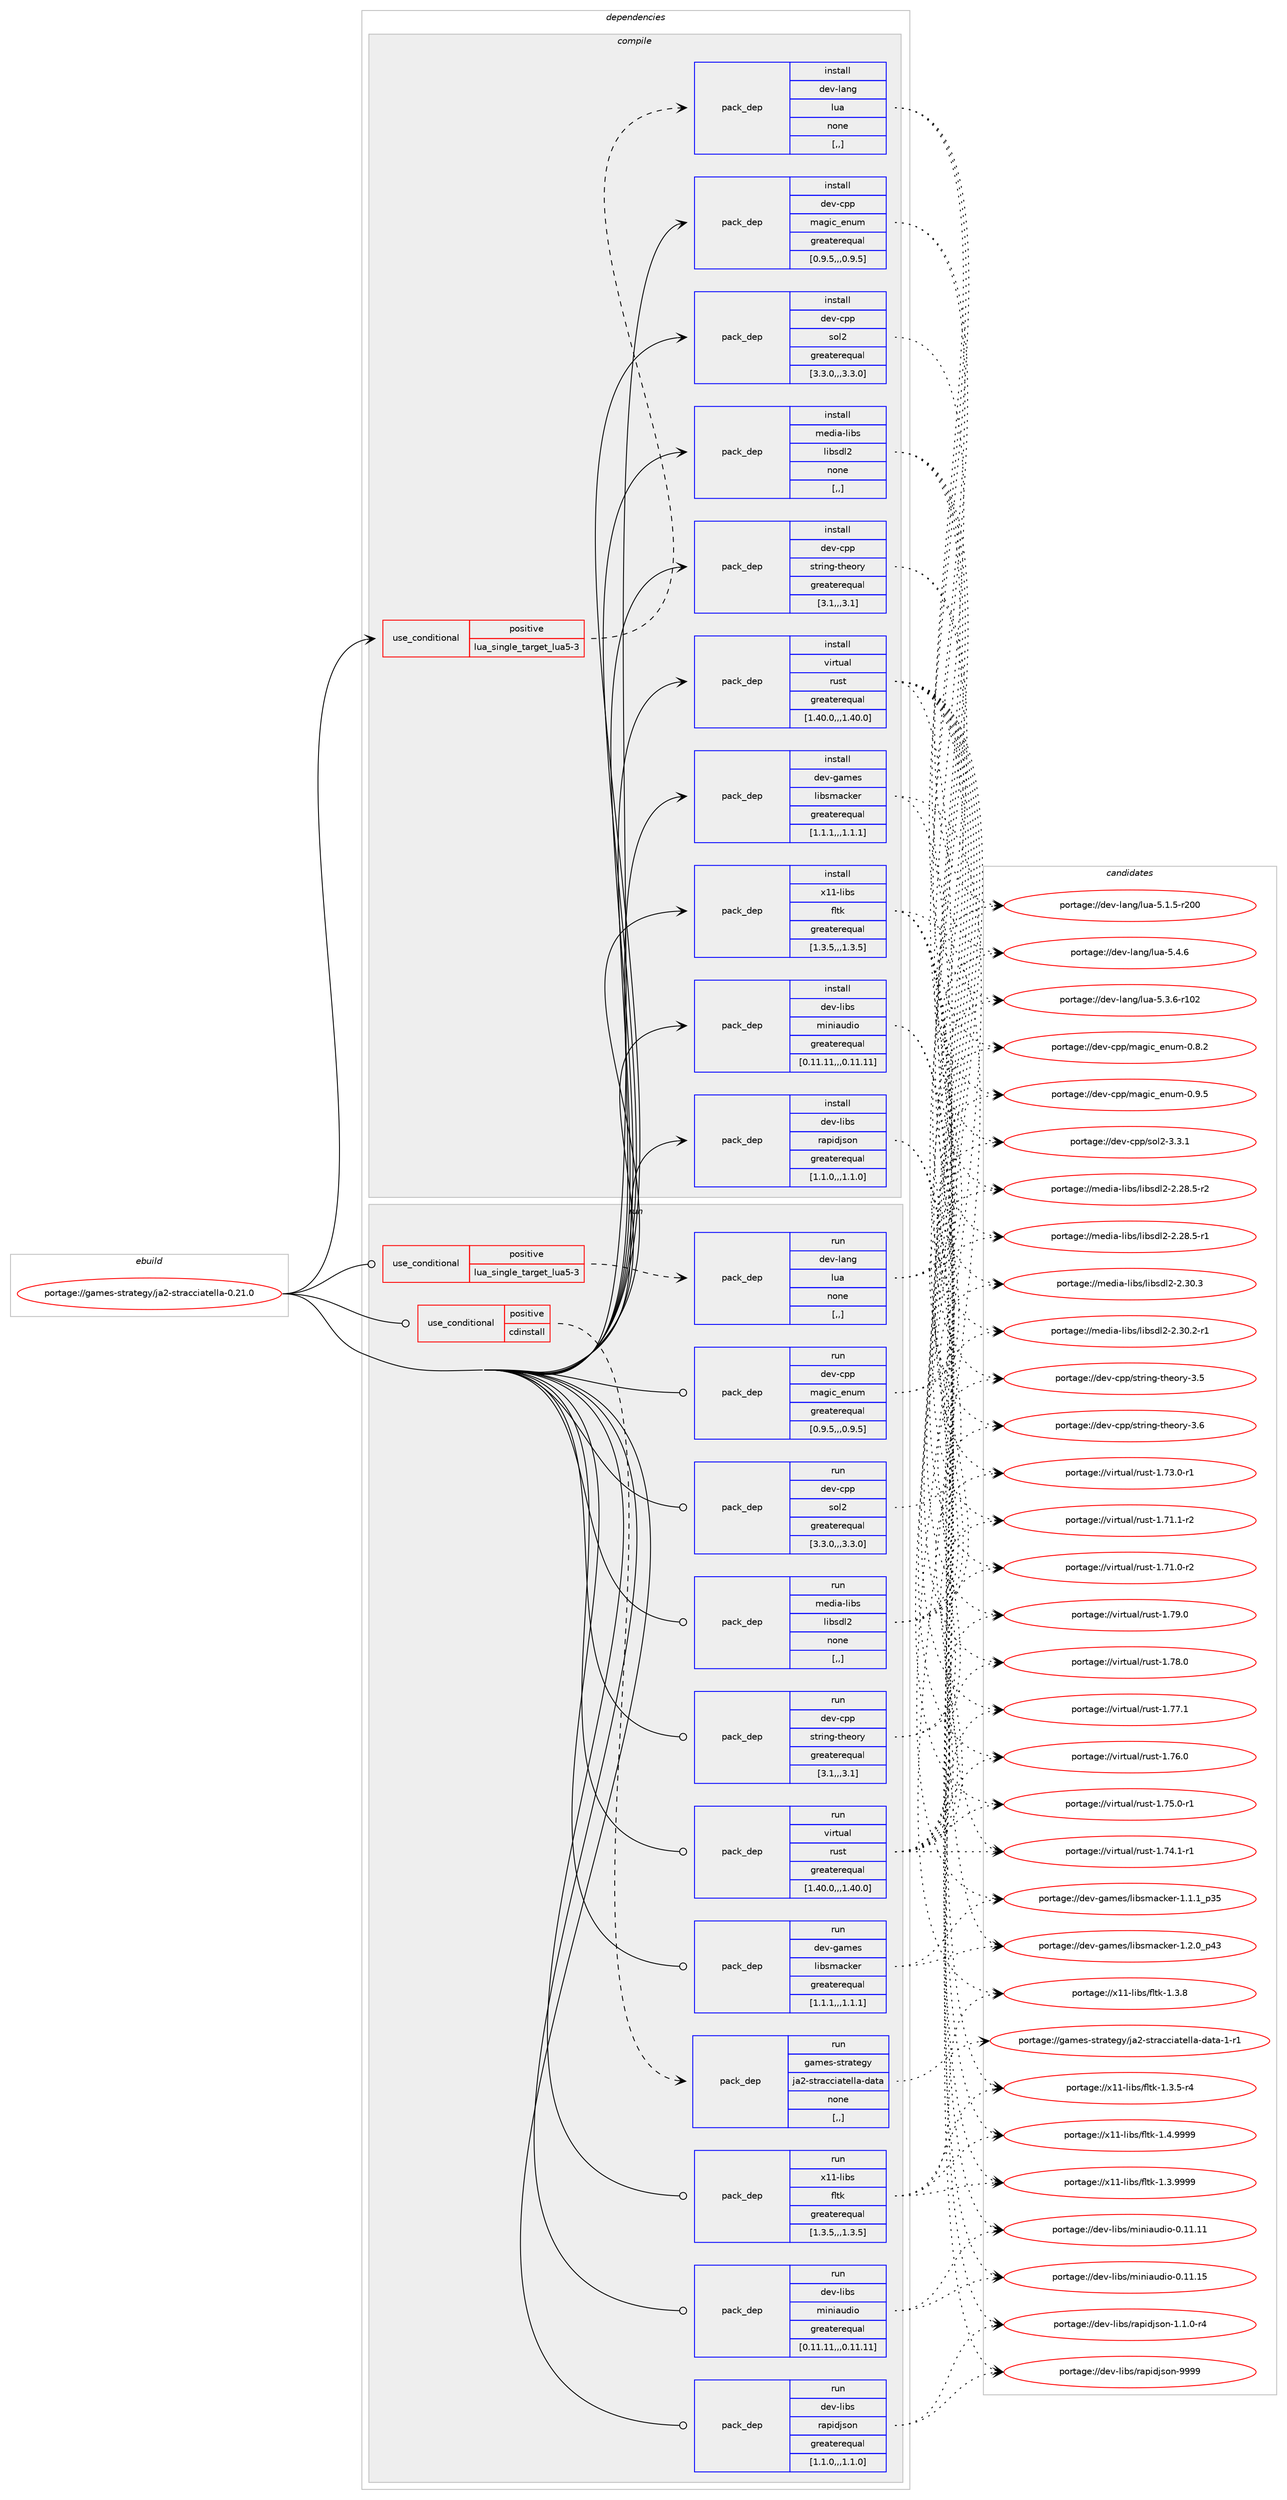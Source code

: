 digraph prolog {

# *************
# Graph options
# *************

newrank=true;
concentrate=true;
compound=true;
graph [rankdir=LR,fontname=Helvetica,fontsize=10,ranksep=1.5];#, ranksep=2.5, nodesep=0.2];
edge  [arrowhead=vee];
node  [fontname=Helvetica,fontsize=10];

# **********
# The ebuild
# **********

subgraph cluster_leftcol {
color=gray;
label=<<i>ebuild</i>>;
id [label="portage://games-strategy/ja2-stracciatella-0.21.0", color=red, width=4, href="../games-strategy/ja2-stracciatella-0.21.0.svg"];
}

# ****************
# The dependencies
# ****************

subgraph cluster_midcol {
color=gray;
label=<<i>dependencies</i>>;
subgraph cluster_compile {
fillcolor="#eeeeee";
style=filled;
label=<<i>compile</i>>;
subgraph cond64853 {
dependency234556 [label=<<TABLE BORDER="0" CELLBORDER="1" CELLSPACING="0" CELLPADDING="4"><TR><TD ROWSPAN="3" CELLPADDING="10">use_conditional</TD></TR><TR><TD>positive</TD></TR><TR><TD>lua_single_target_lua5-3</TD></TR></TABLE>>, shape=none, color=red];
subgraph pack168180 {
dependency234557 [label=<<TABLE BORDER="0" CELLBORDER="1" CELLSPACING="0" CELLPADDING="4" WIDTH="220"><TR><TD ROWSPAN="6" CELLPADDING="30">pack_dep</TD></TR><TR><TD WIDTH="110">install</TD></TR><TR><TD>dev-lang</TD></TR><TR><TD>lua</TD></TR><TR><TD>none</TD></TR><TR><TD>[,,]</TD></TR></TABLE>>, shape=none, color=blue];
}
dependency234556:e -> dependency234557:w [weight=20,style="dashed",arrowhead="vee"];
}
id:e -> dependency234556:w [weight=20,style="solid",arrowhead="vee"];
subgraph pack168181 {
dependency234558 [label=<<TABLE BORDER="0" CELLBORDER="1" CELLSPACING="0" CELLPADDING="4" WIDTH="220"><TR><TD ROWSPAN="6" CELLPADDING="30">pack_dep</TD></TR><TR><TD WIDTH="110">install</TD></TR><TR><TD>dev-cpp</TD></TR><TR><TD>magic_enum</TD></TR><TR><TD>greaterequal</TD></TR><TR><TD>[0.9.5,,,0.9.5]</TD></TR></TABLE>>, shape=none, color=blue];
}
id:e -> dependency234558:w [weight=20,style="solid",arrowhead="vee"];
subgraph pack168182 {
dependency234559 [label=<<TABLE BORDER="0" CELLBORDER="1" CELLSPACING="0" CELLPADDING="4" WIDTH="220"><TR><TD ROWSPAN="6" CELLPADDING="30">pack_dep</TD></TR><TR><TD WIDTH="110">install</TD></TR><TR><TD>dev-cpp</TD></TR><TR><TD>sol2</TD></TR><TR><TD>greaterequal</TD></TR><TR><TD>[3.3.0,,,3.3.0]</TD></TR></TABLE>>, shape=none, color=blue];
}
id:e -> dependency234559:w [weight=20,style="solid",arrowhead="vee"];
subgraph pack168183 {
dependency234560 [label=<<TABLE BORDER="0" CELLBORDER="1" CELLSPACING="0" CELLPADDING="4" WIDTH="220"><TR><TD ROWSPAN="6" CELLPADDING="30">pack_dep</TD></TR><TR><TD WIDTH="110">install</TD></TR><TR><TD>dev-cpp</TD></TR><TR><TD>string-theory</TD></TR><TR><TD>greaterequal</TD></TR><TR><TD>[3.1,,,3.1]</TD></TR></TABLE>>, shape=none, color=blue];
}
id:e -> dependency234560:w [weight=20,style="solid",arrowhead="vee"];
subgraph pack168184 {
dependency234561 [label=<<TABLE BORDER="0" CELLBORDER="1" CELLSPACING="0" CELLPADDING="4" WIDTH="220"><TR><TD ROWSPAN="6" CELLPADDING="30">pack_dep</TD></TR><TR><TD WIDTH="110">install</TD></TR><TR><TD>dev-games</TD></TR><TR><TD>libsmacker</TD></TR><TR><TD>greaterequal</TD></TR><TR><TD>[1.1.1,,,1.1.1]</TD></TR></TABLE>>, shape=none, color=blue];
}
id:e -> dependency234561:w [weight=20,style="solid",arrowhead="vee"];
subgraph pack168185 {
dependency234562 [label=<<TABLE BORDER="0" CELLBORDER="1" CELLSPACING="0" CELLPADDING="4" WIDTH="220"><TR><TD ROWSPAN="6" CELLPADDING="30">pack_dep</TD></TR><TR><TD WIDTH="110">install</TD></TR><TR><TD>dev-libs</TD></TR><TR><TD>miniaudio</TD></TR><TR><TD>greaterequal</TD></TR><TR><TD>[0.11.11,,,0.11.11]</TD></TR></TABLE>>, shape=none, color=blue];
}
id:e -> dependency234562:w [weight=20,style="solid",arrowhead="vee"];
subgraph pack168186 {
dependency234563 [label=<<TABLE BORDER="0" CELLBORDER="1" CELLSPACING="0" CELLPADDING="4" WIDTH="220"><TR><TD ROWSPAN="6" CELLPADDING="30">pack_dep</TD></TR><TR><TD WIDTH="110">install</TD></TR><TR><TD>dev-libs</TD></TR><TR><TD>rapidjson</TD></TR><TR><TD>greaterequal</TD></TR><TR><TD>[1.1.0,,,1.1.0]</TD></TR></TABLE>>, shape=none, color=blue];
}
id:e -> dependency234563:w [weight=20,style="solid",arrowhead="vee"];
subgraph pack168187 {
dependency234564 [label=<<TABLE BORDER="0" CELLBORDER="1" CELLSPACING="0" CELLPADDING="4" WIDTH="220"><TR><TD ROWSPAN="6" CELLPADDING="30">pack_dep</TD></TR><TR><TD WIDTH="110">install</TD></TR><TR><TD>media-libs</TD></TR><TR><TD>libsdl2</TD></TR><TR><TD>none</TD></TR><TR><TD>[,,]</TD></TR></TABLE>>, shape=none, color=blue];
}
id:e -> dependency234564:w [weight=20,style="solid",arrowhead="vee"];
subgraph pack168188 {
dependency234565 [label=<<TABLE BORDER="0" CELLBORDER="1" CELLSPACING="0" CELLPADDING="4" WIDTH="220"><TR><TD ROWSPAN="6" CELLPADDING="30">pack_dep</TD></TR><TR><TD WIDTH="110">install</TD></TR><TR><TD>virtual</TD></TR><TR><TD>rust</TD></TR><TR><TD>greaterequal</TD></TR><TR><TD>[1.40.0,,,1.40.0]</TD></TR></TABLE>>, shape=none, color=blue];
}
id:e -> dependency234565:w [weight=20,style="solid",arrowhead="vee"];
subgraph pack168189 {
dependency234566 [label=<<TABLE BORDER="0" CELLBORDER="1" CELLSPACING="0" CELLPADDING="4" WIDTH="220"><TR><TD ROWSPAN="6" CELLPADDING="30">pack_dep</TD></TR><TR><TD WIDTH="110">install</TD></TR><TR><TD>x11-libs</TD></TR><TR><TD>fltk</TD></TR><TR><TD>greaterequal</TD></TR><TR><TD>[1.3.5,,,1.3.5]</TD></TR></TABLE>>, shape=none, color=blue];
}
id:e -> dependency234566:w [weight=20,style="solid",arrowhead="vee"];
}
subgraph cluster_compileandrun {
fillcolor="#eeeeee";
style=filled;
label=<<i>compile and run</i>>;
}
subgraph cluster_run {
fillcolor="#eeeeee";
style=filled;
label=<<i>run</i>>;
subgraph cond64854 {
dependency234567 [label=<<TABLE BORDER="0" CELLBORDER="1" CELLSPACING="0" CELLPADDING="4"><TR><TD ROWSPAN="3" CELLPADDING="10">use_conditional</TD></TR><TR><TD>positive</TD></TR><TR><TD>cdinstall</TD></TR></TABLE>>, shape=none, color=red];
subgraph pack168190 {
dependency234568 [label=<<TABLE BORDER="0" CELLBORDER="1" CELLSPACING="0" CELLPADDING="4" WIDTH="220"><TR><TD ROWSPAN="6" CELLPADDING="30">pack_dep</TD></TR><TR><TD WIDTH="110">run</TD></TR><TR><TD>games-strategy</TD></TR><TR><TD>ja2-stracciatella-data</TD></TR><TR><TD>none</TD></TR><TR><TD>[,,]</TD></TR></TABLE>>, shape=none, color=blue];
}
dependency234567:e -> dependency234568:w [weight=20,style="dashed",arrowhead="vee"];
}
id:e -> dependency234567:w [weight=20,style="solid",arrowhead="odot"];
subgraph cond64855 {
dependency234569 [label=<<TABLE BORDER="0" CELLBORDER="1" CELLSPACING="0" CELLPADDING="4"><TR><TD ROWSPAN="3" CELLPADDING="10">use_conditional</TD></TR><TR><TD>positive</TD></TR><TR><TD>lua_single_target_lua5-3</TD></TR></TABLE>>, shape=none, color=red];
subgraph pack168191 {
dependency234570 [label=<<TABLE BORDER="0" CELLBORDER="1" CELLSPACING="0" CELLPADDING="4" WIDTH="220"><TR><TD ROWSPAN="6" CELLPADDING="30">pack_dep</TD></TR><TR><TD WIDTH="110">run</TD></TR><TR><TD>dev-lang</TD></TR><TR><TD>lua</TD></TR><TR><TD>none</TD></TR><TR><TD>[,,]</TD></TR></TABLE>>, shape=none, color=blue];
}
dependency234569:e -> dependency234570:w [weight=20,style="dashed",arrowhead="vee"];
}
id:e -> dependency234569:w [weight=20,style="solid",arrowhead="odot"];
subgraph pack168192 {
dependency234571 [label=<<TABLE BORDER="0" CELLBORDER="1" CELLSPACING="0" CELLPADDING="4" WIDTH="220"><TR><TD ROWSPAN="6" CELLPADDING="30">pack_dep</TD></TR><TR><TD WIDTH="110">run</TD></TR><TR><TD>dev-cpp</TD></TR><TR><TD>magic_enum</TD></TR><TR><TD>greaterequal</TD></TR><TR><TD>[0.9.5,,,0.9.5]</TD></TR></TABLE>>, shape=none, color=blue];
}
id:e -> dependency234571:w [weight=20,style="solid",arrowhead="odot"];
subgraph pack168193 {
dependency234572 [label=<<TABLE BORDER="0" CELLBORDER="1" CELLSPACING="0" CELLPADDING="4" WIDTH="220"><TR><TD ROWSPAN="6" CELLPADDING="30">pack_dep</TD></TR><TR><TD WIDTH="110">run</TD></TR><TR><TD>dev-cpp</TD></TR><TR><TD>sol2</TD></TR><TR><TD>greaterequal</TD></TR><TR><TD>[3.3.0,,,3.3.0]</TD></TR></TABLE>>, shape=none, color=blue];
}
id:e -> dependency234572:w [weight=20,style="solid",arrowhead="odot"];
subgraph pack168194 {
dependency234573 [label=<<TABLE BORDER="0" CELLBORDER="1" CELLSPACING="0" CELLPADDING="4" WIDTH="220"><TR><TD ROWSPAN="6" CELLPADDING="30">pack_dep</TD></TR><TR><TD WIDTH="110">run</TD></TR><TR><TD>dev-cpp</TD></TR><TR><TD>string-theory</TD></TR><TR><TD>greaterequal</TD></TR><TR><TD>[3.1,,,3.1]</TD></TR></TABLE>>, shape=none, color=blue];
}
id:e -> dependency234573:w [weight=20,style="solid",arrowhead="odot"];
subgraph pack168195 {
dependency234574 [label=<<TABLE BORDER="0" CELLBORDER="1" CELLSPACING="0" CELLPADDING="4" WIDTH="220"><TR><TD ROWSPAN="6" CELLPADDING="30">pack_dep</TD></TR><TR><TD WIDTH="110">run</TD></TR><TR><TD>dev-games</TD></TR><TR><TD>libsmacker</TD></TR><TR><TD>greaterequal</TD></TR><TR><TD>[1.1.1,,,1.1.1]</TD></TR></TABLE>>, shape=none, color=blue];
}
id:e -> dependency234574:w [weight=20,style="solid",arrowhead="odot"];
subgraph pack168196 {
dependency234575 [label=<<TABLE BORDER="0" CELLBORDER="1" CELLSPACING="0" CELLPADDING="4" WIDTH="220"><TR><TD ROWSPAN="6" CELLPADDING="30">pack_dep</TD></TR><TR><TD WIDTH="110">run</TD></TR><TR><TD>dev-libs</TD></TR><TR><TD>miniaudio</TD></TR><TR><TD>greaterequal</TD></TR><TR><TD>[0.11.11,,,0.11.11]</TD></TR></TABLE>>, shape=none, color=blue];
}
id:e -> dependency234575:w [weight=20,style="solid",arrowhead="odot"];
subgraph pack168197 {
dependency234576 [label=<<TABLE BORDER="0" CELLBORDER="1" CELLSPACING="0" CELLPADDING="4" WIDTH="220"><TR><TD ROWSPAN="6" CELLPADDING="30">pack_dep</TD></TR><TR><TD WIDTH="110">run</TD></TR><TR><TD>dev-libs</TD></TR><TR><TD>rapidjson</TD></TR><TR><TD>greaterequal</TD></TR><TR><TD>[1.1.0,,,1.1.0]</TD></TR></TABLE>>, shape=none, color=blue];
}
id:e -> dependency234576:w [weight=20,style="solid",arrowhead="odot"];
subgraph pack168198 {
dependency234577 [label=<<TABLE BORDER="0" CELLBORDER="1" CELLSPACING="0" CELLPADDING="4" WIDTH="220"><TR><TD ROWSPAN="6" CELLPADDING="30">pack_dep</TD></TR><TR><TD WIDTH="110">run</TD></TR><TR><TD>media-libs</TD></TR><TR><TD>libsdl2</TD></TR><TR><TD>none</TD></TR><TR><TD>[,,]</TD></TR></TABLE>>, shape=none, color=blue];
}
id:e -> dependency234577:w [weight=20,style="solid",arrowhead="odot"];
subgraph pack168199 {
dependency234578 [label=<<TABLE BORDER="0" CELLBORDER="1" CELLSPACING="0" CELLPADDING="4" WIDTH="220"><TR><TD ROWSPAN="6" CELLPADDING="30">pack_dep</TD></TR><TR><TD WIDTH="110">run</TD></TR><TR><TD>virtual</TD></TR><TR><TD>rust</TD></TR><TR><TD>greaterequal</TD></TR><TR><TD>[1.40.0,,,1.40.0]</TD></TR></TABLE>>, shape=none, color=blue];
}
id:e -> dependency234578:w [weight=20,style="solid",arrowhead="odot"];
subgraph pack168200 {
dependency234579 [label=<<TABLE BORDER="0" CELLBORDER="1" CELLSPACING="0" CELLPADDING="4" WIDTH="220"><TR><TD ROWSPAN="6" CELLPADDING="30">pack_dep</TD></TR><TR><TD WIDTH="110">run</TD></TR><TR><TD>x11-libs</TD></TR><TR><TD>fltk</TD></TR><TR><TD>greaterequal</TD></TR><TR><TD>[1.3.5,,,1.3.5]</TD></TR></TABLE>>, shape=none, color=blue];
}
id:e -> dependency234579:w [weight=20,style="solid",arrowhead="odot"];
}
}

# **************
# The candidates
# **************

subgraph cluster_choices {
rank=same;
color=gray;
label=<<i>candidates</i>>;

subgraph choice168180 {
color=black;
nodesep=1;
choice10010111845108971101034710811797455346524654 [label="portage://dev-lang/lua-5.4.6", color=red, width=4,href="../dev-lang/lua-5.4.6.svg"];
choice1001011184510897110103471081179745534651465445114494850 [label="portage://dev-lang/lua-5.3.6-r102", color=red, width=4,href="../dev-lang/lua-5.3.6-r102.svg"];
choice1001011184510897110103471081179745534649465345114504848 [label="portage://dev-lang/lua-5.1.5-r200", color=red, width=4,href="../dev-lang/lua-5.1.5-r200.svg"];
dependency234557:e -> choice10010111845108971101034710811797455346524654:w [style=dotted,weight="100"];
dependency234557:e -> choice1001011184510897110103471081179745534651465445114494850:w [style=dotted,weight="100"];
dependency234557:e -> choice1001011184510897110103471081179745534649465345114504848:w [style=dotted,weight="100"];
}
subgraph choice168181 {
color=black;
nodesep=1;
choice100101118459911211247109971031059995101110117109454846574653 [label="portage://dev-cpp/magic_enum-0.9.5", color=red, width=4,href="../dev-cpp/magic_enum-0.9.5.svg"];
choice100101118459911211247109971031059995101110117109454846564650 [label="portage://dev-cpp/magic_enum-0.8.2", color=red, width=4,href="../dev-cpp/magic_enum-0.8.2.svg"];
dependency234558:e -> choice100101118459911211247109971031059995101110117109454846574653:w [style=dotted,weight="100"];
dependency234558:e -> choice100101118459911211247109971031059995101110117109454846564650:w [style=dotted,weight="100"];
}
subgraph choice168182 {
color=black;
nodesep=1;
choice10010111845991121124711511110850455146514649 [label="portage://dev-cpp/sol2-3.3.1", color=red, width=4,href="../dev-cpp/sol2-3.3.1.svg"];
dependency234559:e -> choice10010111845991121124711511110850455146514649:w [style=dotted,weight="100"];
}
subgraph choice168183 {
color=black;
nodesep=1;
choice1001011184599112112471151161141051101034511610410111111412145514654 [label="portage://dev-cpp/string-theory-3.6", color=red, width=4,href="../dev-cpp/string-theory-3.6.svg"];
choice1001011184599112112471151161141051101034511610410111111412145514653 [label="portage://dev-cpp/string-theory-3.5", color=red, width=4,href="../dev-cpp/string-theory-3.5.svg"];
dependency234560:e -> choice1001011184599112112471151161141051101034511610410111111412145514654:w [style=dotted,weight="100"];
dependency234560:e -> choice1001011184599112112471151161141051101034511610410111111412145514653:w [style=dotted,weight="100"];
}
subgraph choice168184 {
color=black;
nodesep=1;
choice100101118451039710910111547108105981151099799107101114454946504648951125251 [label="portage://dev-games/libsmacker-1.2.0_p43", color=red, width=4,href="../dev-games/libsmacker-1.2.0_p43.svg"];
choice100101118451039710910111547108105981151099799107101114454946494649951125153 [label="portage://dev-games/libsmacker-1.1.1_p35", color=red, width=4,href="../dev-games/libsmacker-1.1.1_p35.svg"];
dependency234561:e -> choice100101118451039710910111547108105981151099799107101114454946504648951125251:w [style=dotted,weight="100"];
dependency234561:e -> choice100101118451039710910111547108105981151099799107101114454946494649951125153:w [style=dotted,weight="100"];
}
subgraph choice168185 {
color=black;
nodesep=1;
choice100101118451081059811547109105110105971171001051114548464949464953 [label="portage://dev-libs/miniaudio-0.11.15", color=red, width=4,href="../dev-libs/miniaudio-0.11.15.svg"];
choice100101118451081059811547109105110105971171001051114548464949464949 [label="portage://dev-libs/miniaudio-0.11.11", color=red, width=4,href="../dev-libs/miniaudio-0.11.11.svg"];
dependency234562:e -> choice100101118451081059811547109105110105971171001051114548464949464953:w [style=dotted,weight="100"];
dependency234562:e -> choice100101118451081059811547109105110105971171001051114548464949464949:w [style=dotted,weight="100"];
}
subgraph choice168186 {
color=black;
nodesep=1;
choice100101118451081059811547114971121051001061151111104557575757 [label="portage://dev-libs/rapidjson-9999", color=red, width=4,href="../dev-libs/rapidjson-9999.svg"];
choice100101118451081059811547114971121051001061151111104549464946484511452 [label="portage://dev-libs/rapidjson-1.1.0-r4", color=red, width=4,href="../dev-libs/rapidjson-1.1.0-r4.svg"];
dependency234563:e -> choice100101118451081059811547114971121051001061151111104557575757:w [style=dotted,weight="100"];
dependency234563:e -> choice100101118451081059811547114971121051001061151111104549464946484511452:w [style=dotted,weight="100"];
}
subgraph choice168187 {
color=black;
nodesep=1;
choice10910110010597451081059811547108105981151001085045504651484651 [label="portage://media-libs/libsdl2-2.30.3", color=red, width=4,href="../media-libs/libsdl2-2.30.3.svg"];
choice109101100105974510810598115471081059811510010850455046514846504511449 [label="portage://media-libs/libsdl2-2.30.2-r1", color=red, width=4,href="../media-libs/libsdl2-2.30.2-r1.svg"];
choice109101100105974510810598115471081059811510010850455046505646534511450 [label="portage://media-libs/libsdl2-2.28.5-r2", color=red, width=4,href="../media-libs/libsdl2-2.28.5-r2.svg"];
choice109101100105974510810598115471081059811510010850455046505646534511449 [label="portage://media-libs/libsdl2-2.28.5-r1", color=red, width=4,href="../media-libs/libsdl2-2.28.5-r1.svg"];
dependency234564:e -> choice10910110010597451081059811547108105981151001085045504651484651:w [style=dotted,weight="100"];
dependency234564:e -> choice109101100105974510810598115471081059811510010850455046514846504511449:w [style=dotted,weight="100"];
dependency234564:e -> choice109101100105974510810598115471081059811510010850455046505646534511450:w [style=dotted,weight="100"];
dependency234564:e -> choice109101100105974510810598115471081059811510010850455046505646534511449:w [style=dotted,weight="100"];
}
subgraph choice168188 {
color=black;
nodesep=1;
choice118105114116117971084711411711511645494655574648 [label="portage://virtual/rust-1.79.0", color=red, width=4,href="../virtual/rust-1.79.0.svg"];
choice118105114116117971084711411711511645494655564648 [label="portage://virtual/rust-1.78.0", color=red, width=4,href="../virtual/rust-1.78.0.svg"];
choice118105114116117971084711411711511645494655554649 [label="portage://virtual/rust-1.77.1", color=red, width=4,href="../virtual/rust-1.77.1.svg"];
choice118105114116117971084711411711511645494655544648 [label="portage://virtual/rust-1.76.0", color=red, width=4,href="../virtual/rust-1.76.0.svg"];
choice1181051141161179710847114117115116454946555346484511449 [label="portage://virtual/rust-1.75.0-r1", color=red, width=4,href="../virtual/rust-1.75.0-r1.svg"];
choice1181051141161179710847114117115116454946555246494511449 [label="portage://virtual/rust-1.74.1-r1", color=red, width=4,href="../virtual/rust-1.74.1-r1.svg"];
choice1181051141161179710847114117115116454946555146484511449 [label="portage://virtual/rust-1.73.0-r1", color=red, width=4,href="../virtual/rust-1.73.0-r1.svg"];
choice1181051141161179710847114117115116454946554946494511450 [label="portage://virtual/rust-1.71.1-r2", color=red, width=4,href="../virtual/rust-1.71.1-r2.svg"];
choice1181051141161179710847114117115116454946554946484511450 [label="portage://virtual/rust-1.71.0-r2", color=red, width=4,href="../virtual/rust-1.71.0-r2.svg"];
dependency234565:e -> choice118105114116117971084711411711511645494655574648:w [style=dotted,weight="100"];
dependency234565:e -> choice118105114116117971084711411711511645494655564648:w [style=dotted,weight="100"];
dependency234565:e -> choice118105114116117971084711411711511645494655554649:w [style=dotted,weight="100"];
dependency234565:e -> choice118105114116117971084711411711511645494655544648:w [style=dotted,weight="100"];
dependency234565:e -> choice1181051141161179710847114117115116454946555346484511449:w [style=dotted,weight="100"];
dependency234565:e -> choice1181051141161179710847114117115116454946555246494511449:w [style=dotted,weight="100"];
dependency234565:e -> choice1181051141161179710847114117115116454946555146484511449:w [style=dotted,weight="100"];
dependency234565:e -> choice1181051141161179710847114117115116454946554946494511450:w [style=dotted,weight="100"];
dependency234565:e -> choice1181051141161179710847114117115116454946554946484511450:w [style=dotted,weight="100"];
}
subgraph choice168189 {
color=black;
nodesep=1;
choice1204949451081059811547102108116107454946524657575757 [label="portage://x11-libs/fltk-1.4.9999", color=red, width=4,href="../x11-libs/fltk-1.4.9999.svg"];
choice1204949451081059811547102108116107454946514657575757 [label="portage://x11-libs/fltk-1.3.9999", color=red, width=4,href="../x11-libs/fltk-1.3.9999.svg"];
choice1204949451081059811547102108116107454946514656 [label="portage://x11-libs/fltk-1.3.8", color=red, width=4,href="../x11-libs/fltk-1.3.8.svg"];
choice12049494510810598115471021081161074549465146534511452 [label="portage://x11-libs/fltk-1.3.5-r4", color=red, width=4,href="../x11-libs/fltk-1.3.5-r4.svg"];
dependency234566:e -> choice1204949451081059811547102108116107454946524657575757:w [style=dotted,weight="100"];
dependency234566:e -> choice1204949451081059811547102108116107454946514657575757:w [style=dotted,weight="100"];
dependency234566:e -> choice1204949451081059811547102108116107454946514656:w [style=dotted,weight="100"];
dependency234566:e -> choice12049494510810598115471021081161074549465146534511452:w [style=dotted,weight="100"];
}
subgraph choice168190 {
color=black;
nodesep=1;
choice10397109101115451151161149711610110312147106975045115116114979999105971161011081089745100971169745494511449 [label="portage://games-strategy/ja2-stracciatella-data-1-r1", color=red, width=4,href="../games-strategy/ja2-stracciatella-data-1-r1.svg"];
dependency234568:e -> choice10397109101115451151161149711610110312147106975045115116114979999105971161011081089745100971169745494511449:w [style=dotted,weight="100"];
}
subgraph choice168191 {
color=black;
nodesep=1;
choice10010111845108971101034710811797455346524654 [label="portage://dev-lang/lua-5.4.6", color=red, width=4,href="../dev-lang/lua-5.4.6.svg"];
choice1001011184510897110103471081179745534651465445114494850 [label="portage://dev-lang/lua-5.3.6-r102", color=red, width=4,href="../dev-lang/lua-5.3.6-r102.svg"];
choice1001011184510897110103471081179745534649465345114504848 [label="portage://dev-lang/lua-5.1.5-r200", color=red, width=4,href="../dev-lang/lua-5.1.5-r200.svg"];
dependency234570:e -> choice10010111845108971101034710811797455346524654:w [style=dotted,weight="100"];
dependency234570:e -> choice1001011184510897110103471081179745534651465445114494850:w [style=dotted,weight="100"];
dependency234570:e -> choice1001011184510897110103471081179745534649465345114504848:w [style=dotted,weight="100"];
}
subgraph choice168192 {
color=black;
nodesep=1;
choice100101118459911211247109971031059995101110117109454846574653 [label="portage://dev-cpp/magic_enum-0.9.5", color=red, width=4,href="../dev-cpp/magic_enum-0.9.5.svg"];
choice100101118459911211247109971031059995101110117109454846564650 [label="portage://dev-cpp/magic_enum-0.8.2", color=red, width=4,href="../dev-cpp/magic_enum-0.8.2.svg"];
dependency234571:e -> choice100101118459911211247109971031059995101110117109454846574653:w [style=dotted,weight="100"];
dependency234571:e -> choice100101118459911211247109971031059995101110117109454846564650:w [style=dotted,weight="100"];
}
subgraph choice168193 {
color=black;
nodesep=1;
choice10010111845991121124711511110850455146514649 [label="portage://dev-cpp/sol2-3.3.1", color=red, width=4,href="../dev-cpp/sol2-3.3.1.svg"];
dependency234572:e -> choice10010111845991121124711511110850455146514649:w [style=dotted,weight="100"];
}
subgraph choice168194 {
color=black;
nodesep=1;
choice1001011184599112112471151161141051101034511610410111111412145514654 [label="portage://dev-cpp/string-theory-3.6", color=red, width=4,href="../dev-cpp/string-theory-3.6.svg"];
choice1001011184599112112471151161141051101034511610410111111412145514653 [label="portage://dev-cpp/string-theory-3.5", color=red, width=4,href="../dev-cpp/string-theory-3.5.svg"];
dependency234573:e -> choice1001011184599112112471151161141051101034511610410111111412145514654:w [style=dotted,weight="100"];
dependency234573:e -> choice1001011184599112112471151161141051101034511610410111111412145514653:w [style=dotted,weight="100"];
}
subgraph choice168195 {
color=black;
nodesep=1;
choice100101118451039710910111547108105981151099799107101114454946504648951125251 [label="portage://dev-games/libsmacker-1.2.0_p43", color=red, width=4,href="../dev-games/libsmacker-1.2.0_p43.svg"];
choice100101118451039710910111547108105981151099799107101114454946494649951125153 [label="portage://dev-games/libsmacker-1.1.1_p35", color=red, width=4,href="../dev-games/libsmacker-1.1.1_p35.svg"];
dependency234574:e -> choice100101118451039710910111547108105981151099799107101114454946504648951125251:w [style=dotted,weight="100"];
dependency234574:e -> choice100101118451039710910111547108105981151099799107101114454946494649951125153:w [style=dotted,weight="100"];
}
subgraph choice168196 {
color=black;
nodesep=1;
choice100101118451081059811547109105110105971171001051114548464949464953 [label="portage://dev-libs/miniaudio-0.11.15", color=red, width=4,href="../dev-libs/miniaudio-0.11.15.svg"];
choice100101118451081059811547109105110105971171001051114548464949464949 [label="portage://dev-libs/miniaudio-0.11.11", color=red, width=4,href="../dev-libs/miniaudio-0.11.11.svg"];
dependency234575:e -> choice100101118451081059811547109105110105971171001051114548464949464953:w [style=dotted,weight="100"];
dependency234575:e -> choice100101118451081059811547109105110105971171001051114548464949464949:w [style=dotted,weight="100"];
}
subgraph choice168197 {
color=black;
nodesep=1;
choice100101118451081059811547114971121051001061151111104557575757 [label="portage://dev-libs/rapidjson-9999", color=red, width=4,href="../dev-libs/rapidjson-9999.svg"];
choice100101118451081059811547114971121051001061151111104549464946484511452 [label="portage://dev-libs/rapidjson-1.1.0-r4", color=red, width=4,href="../dev-libs/rapidjson-1.1.0-r4.svg"];
dependency234576:e -> choice100101118451081059811547114971121051001061151111104557575757:w [style=dotted,weight="100"];
dependency234576:e -> choice100101118451081059811547114971121051001061151111104549464946484511452:w [style=dotted,weight="100"];
}
subgraph choice168198 {
color=black;
nodesep=1;
choice10910110010597451081059811547108105981151001085045504651484651 [label="portage://media-libs/libsdl2-2.30.3", color=red, width=4,href="../media-libs/libsdl2-2.30.3.svg"];
choice109101100105974510810598115471081059811510010850455046514846504511449 [label="portage://media-libs/libsdl2-2.30.2-r1", color=red, width=4,href="../media-libs/libsdl2-2.30.2-r1.svg"];
choice109101100105974510810598115471081059811510010850455046505646534511450 [label="portage://media-libs/libsdl2-2.28.5-r2", color=red, width=4,href="../media-libs/libsdl2-2.28.5-r2.svg"];
choice109101100105974510810598115471081059811510010850455046505646534511449 [label="portage://media-libs/libsdl2-2.28.5-r1", color=red, width=4,href="../media-libs/libsdl2-2.28.5-r1.svg"];
dependency234577:e -> choice10910110010597451081059811547108105981151001085045504651484651:w [style=dotted,weight="100"];
dependency234577:e -> choice109101100105974510810598115471081059811510010850455046514846504511449:w [style=dotted,weight="100"];
dependency234577:e -> choice109101100105974510810598115471081059811510010850455046505646534511450:w [style=dotted,weight="100"];
dependency234577:e -> choice109101100105974510810598115471081059811510010850455046505646534511449:w [style=dotted,weight="100"];
}
subgraph choice168199 {
color=black;
nodesep=1;
choice118105114116117971084711411711511645494655574648 [label="portage://virtual/rust-1.79.0", color=red, width=4,href="../virtual/rust-1.79.0.svg"];
choice118105114116117971084711411711511645494655564648 [label="portage://virtual/rust-1.78.0", color=red, width=4,href="../virtual/rust-1.78.0.svg"];
choice118105114116117971084711411711511645494655554649 [label="portage://virtual/rust-1.77.1", color=red, width=4,href="../virtual/rust-1.77.1.svg"];
choice118105114116117971084711411711511645494655544648 [label="portage://virtual/rust-1.76.0", color=red, width=4,href="../virtual/rust-1.76.0.svg"];
choice1181051141161179710847114117115116454946555346484511449 [label="portage://virtual/rust-1.75.0-r1", color=red, width=4,href="../virtual/rust-1.75.0-r1.svg"];
choice1181051141161179710847114117115116454946555246494511449 [label="portage://virtual/rust-1.74.1-r1", color=red, width=4,href="../virtual/rust-1.74.1-r1.svg"];
choice1181051141161179710847114117115116454946555146484511449 [label="portage://virtual/rust-1.73.0-r1", color=red, width=4,href="../virtual/rust-1.73.0-r1.svg"];
choice1181051141161179710847114117115116454946554946494511450 [label="portage://virtual/rust-1.71.1-r2", color=red, width=4,href="../virtual/rust-1.71.1-r2.svg"];
choice1181051141161179710847114117115116454946554946484511450 [label="portage://virtual/rust-1.71.0-r2", color=red, width=4,href="../virtual/rust-1.71.0-r2.svg"];
dependency234578:e -> choice118105114116117971084711411711511645494655574648:w [style=dotted,weight="100"];
dependency234578:e -> choice118105114116117971084711411711511645494655564648:w [style=dotted,weight="100"];
dependency234578:e -> choice118105114116117971084711411711511645494655554649:w [style=dotted,weight="100"];
dependency234578:e -> choice118105114116117971084711411711511645494655544648:w [style=dotted,weight="100"];
dependency234578:e -> choice1181051141161179710847114117115116454946555346484511449:w [style=dotted,weight="100"];
dependency234578:e -> choice1181051141161179710847114117115116454946555246494511449:w [style=dotted,weight="100"];
dependency234578:e -> choice1181051141161179710847114117115116454946555146484511449:w [style=dotted,weight="100"];
dependency234578:e -> choice1181051141161179710847114117115116454946554946494511450:w [style=dotted,weight="100"];
dependency234578:e -> choice1181051141161179710847114117115116454946554946484511450:w [style=dotted,weight="100"];
}
subgraph choice168200 {
color=black;
nodesep=1;
choice1204949451081059811547102108116107454946524657575757 [label="portage://x11-libs/fltk-1.4.9999", color=red, width=4,href="../x11-libs/fltk-1.4.9999.svg"];
choice1204949451081059811547102108116107454946514657575757 [label="portage://x11-libs/fltk-1.3.9999", color=red, width=4,href="../x11-libs/fltk-1.3.9999.svg"];
choice1204949451081059811547102108116107454946514656 [label="portage://x11-libs/fltk-1.3.8", color=red, width=4,href="../x11-libs/fltk-1.3.8.svg"];
choice12049494510810598115471021081161074549465146534511452 [label="portage://x11-libs/fltk-1.3.5-r4", color=red, width=4,href="../x11-libs/fltk-1.3.5-r4.svg"];
dependency234579:e -> choice1204949451081059811547102108116107454946524657575757:w [style=dotted,weight="100"];
dependency234579:e -> choice1204949451081059811547102108116107454946514657575757:w [style=dotted,weight="100"];
dependency234579:e -> choice1204949451081059811547102108116107454946514656:w [style=dotted,weight="100"];
dependency234579:e -> choice12049494510810598115471021081161074549465146534511452:w [style=dotted,weight="100"];
}
}

}
